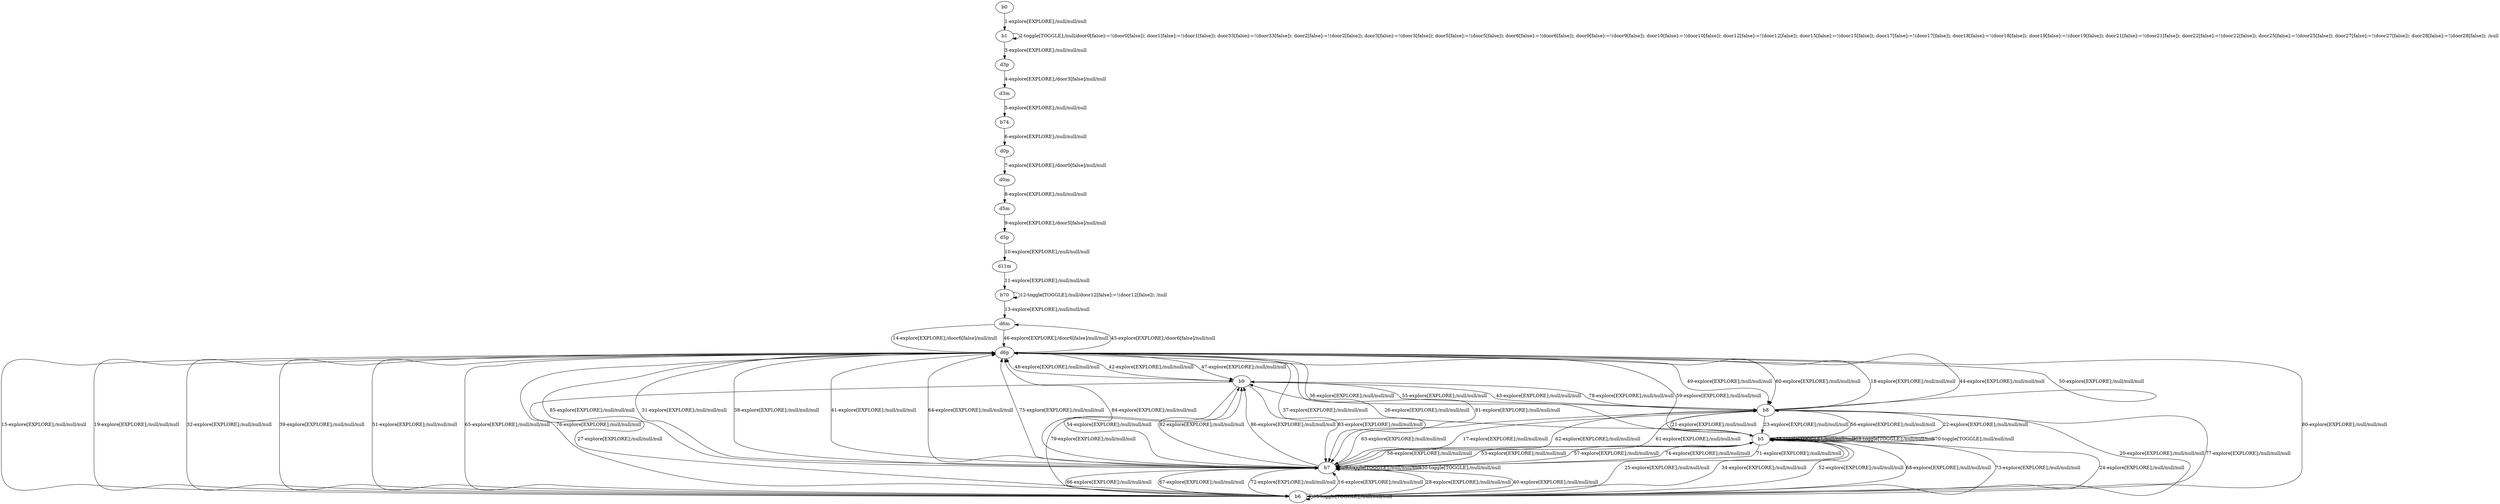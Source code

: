 # Total number of goals covered by this test: 9
# b5 --> b7
# b6 --> b6
# b7 --> b5
# b9 --> b6
# b5 --> b6
# b5 --> b8
# b8 --> b9
# b9 --> b7
# b7 --> b7

digraph g {
"b0" -> "b1" [label = "1-explore[EXPLORE];/null/null/null"];
"b1" -> "b1" [label = "2-toggle[TOGGLE];/null/door0[false]:=!(door0[false]); door1[false]:=!(door1[false]); door33[false]:=!(door33[false]); door2[false]:=!(door2[false]); door3[false]:=!(door3[false]); door5[false]:=!(door5[false]); door6[false]:=!(door6[false]); door9[false]:=!(door9[false]); door10[false]:=!(door10[false]); door12[false]:=!(door12[false]); door15[false]:=!(door15[false]); door17[false]:=!(door17[false]); door18[false]:=!(door18[false]); door19[false]:=!(door19[false]); door21[false]:=!(door21[false]); door22[false]:=!(door22[false]); door25[false]:=!(door25[false]); door27[false]:=!(door27[false]); door28[false]:=!(door28[false]); /null"];
"b1" -> "d3p" [label = "3-explore[EXPLORE];/null/null/null"];
"d3p" -> "d3m" [label = "4-explore[EXPLORE];/door3[false]/null/null"];
"d3m" -> "b74" [label = "5-explore[EXPLORE];/null/null/null"];
"b74" -> "d0p" [label = "6-explore[EXPLORE];/null/null/null"];
"d0p" -> "d0m" [label = "7-explore[EXPLORE];/door0[false]/null/null"];
"d0m" -> "d5m" [label = "8-explore[EXPLORE];/null/null/null"];
"d5m" -> "d5p" [label = "9-explore[EXPLORE];/door5[false]/null/null"];
"d5p" -> "d11m" [label = "10-explore[EXPLORE];/null/null/null"];
"d11m" -> "b70" [label = "11-explore[EXPLORE];/null/null/null"];
"b70" -> "b70" [label = "12-toggle[TOGGLE];/null/door12[false]:=!(door12[false]); /null"];
"b70" -> "d6m" [label = "13-explore[EXPLORE];/null/null/null"];
"d6m" -> "d6p" [label = "14-explore[EXPLORE];/door6[false]/null/null"];
"d6p" -> "b6" [label = "15-explore[EXPLORE];/null/null/null"];
"b6" -> "b7" [label = "16-explore[EXPLORE];/null/null/null"];
"b7" -> "b8" [label = "17-explore[EXPLORE];/null/null/null"];
"b8" -> "d6p" [label = "18-explore[EXPLORE];/null/null/null"];
"d6p" -> "b6" [label = "19-explore[EXPLORE];/null/null/null"];
"b6" -> "b8" [label = "20-explore[EXPLORE];/null/null/null"];
"b8" -> "b5" [label = "21-explore[EXPLORE];/null/null/null"];
"b5" -> "b8" [label = "22-explore[EXPLORE];/null/null/null"];
"b8" -> "b5" [label = "23-explore[EXPLORE];/null/null/null"];
"b5" -> "b6" [label = "24-explore[EXPLORE];/null/null/null"];
"b6" -> "b5" [label = "25-explore[EXPLORE];/null/null/null"];
"b5" -> "b9" [label = "26-explore[EXPLORE];/null/null/null"];
"b9" -> "b6" [label = "27-explore[EXPLORE];/null/null/null"];
"b6" -> "b7" [label = "28-explore[EXPLORE];/null/null/null"];
"b7" -> "b7" [label = "29-toggle[TOGGLE];/null/null/null"];
"b7" -> "b7" [label = "30-toggle[TOGGLE];/null/null/null"];
"b7" -> "d6p" [label = "31-explore[EXPLORE];/null/null/null"];
"d6p" -> "b6" [label = "32-explore[EXPLORE];/null/null/null"];
"b6" -> "b6" [label = "33-toggle[TOGGLE];/null/null/null"];
"b6" -> "b5" [label = "34-explore[EXPLORE];/null/null/null"];
"b5" -> "b5" [label = "35-toggle[TOGGLE];/null/null/null"];
"b5" -> "d6p" [label = "36-explore[EXPLORE];/null/null/null"];
"d6p" -> "b7" [label = "37-explore[EXPLORE];/null/null/null"];
"b7" -> "d6p" [label = "38-explore[EXPLORE];/null/null/null"];
"d6p" -> "b6" [label = "39-explore[EXPLORE];/null/null/null"];
"b6" -> "b7" [label = "40-explore[EXPLORE];/null/null/null"];
"b7" -> "d6p" [label = "41-explore[EXPLORE];/null/null/null"];
"d6p" -> "b9" [label = "42-explore[EXPLORE];/null/null/null"];
"b9" -> "b8" [label = "43-explore[EXPLORE];/null/null/null"];
"b8" -> "d6p" [label = "44-explore[EXPLORE];/null/null/null"];
"d6p" -> "d6m" [label = "45-explore[EXPLORE];/door6[false]/null/null"];
"d6m" -> "d6p" [label = "46-explore[EXPLORE];/door6[false]/null/null"];
"d6p" -> "b9" [label = "47-explore[EXPLORE];/null/null/null"];
"b9" -> "d6p" [label = "48-explore[EXPLORE];/null/null/null"];
"d6p" -> "b8" [label = "49-explore[EXPLORE];/null/null/null"];
"b8" -> "d6p" [label = "50-explore[EXPLORE];/null/null/null"];
"d6p" -> "b6" [label = "51-explore[EXPLORE];/null/null/null"];
"b6" -> "b5" [label = "52-explore[EXPLORE];/null/null/null"];
"b5" -> "b7" [label = "53-explore[EXPLORE];/null/null/null"];
"b7" -> "b9" [label = "54-explore[EXPLORE];/null/null/null"];
"b9" -> "b8" [label = "55-explore[EXPLORE];/null/null/null"];
"b8" -> "b5" [label = "56-explore[EXPLORE];/null/null/null"];
"b5" -> "b7" [label = "57-explore[EXPLORE];/null/null/null"];
"b7" -> "b5" [label = "58-explore[EXPLORE];/null/null/null"];
"b5" -> "d6p" [label = "59-explore[EXPLORE];/null/null/null"];
"d6p" -> "b8" [label = "60-explore[EXPLORE];/null/null/null"];
"b8" -> "b7" [label = "61-explore[EXPLORE];/null/null/null"];
"b7" -> "b8" [label = "62-explore[EXPLORE];/null/null/null"];
"b8" -> "b7" [label = "63-explore[EXPLORE];/null/null/null"];
"b7" -> "d6p" [label = "64-explore[EXPLORE];/null/null/null"];
"d6p" -> "b6" [label = "65-explore[EXPLORE];/null/null/null"];
"b6" -> "b7" [label = "66-explore[EXPLORE];/null/null/null"];
"b7" -> "b6" [label = "67-explore[EXPLORE];/null/null/null"];
"b6" -> "b5" [label = "68-explore[EXPLORE];/null/null/null"];
"b5" -> "b5" [label = "69-toggle[TOGGLE];/null/null/null"];
"b5" -> "b5" [label = "70-toggle[TOGGLE];/null/null/null"];
"b5" -> "b7" [label = "71-explore[EXPLORE];/null/null/null"];
"b7" -> "b6" [label = "72-explore[EXPLORE];/null/null/null"];
"b6" -> "b5" [label = "73-explore[EXPLORE];/null/null/null"];
"b5" -> "b7" [label = "74-explore[EXPLORE];/null/null/null"];
"b7" -> "d6p" [label = "75-explore[EXPLORE];/null/null/null"];
"d6p" -> "b6" [label = "76-explore[EXPLORE];/null/null/null"];
"b6" -> "b8" [label = "77-explore[EXPLORE];/null/null/null"];
"b8" -> "b9" [label = "78-explore[EXPLORE];/null/null/null"];
"b9" -> "b6" [label = "79-explore[EXPLORE];/null/null/null"];
"b6" -> "d6p" [label = "80-explore[EXPLORE];/null/null/null"];
"d6p" -> "b7" [label = "81-explore[EXPLORE];/null/null/null"];
"b7" -> "b9" [label = "82-explore[EXPLORE];/null/null/null"];
"b9" -> "b7" [label = "83-explore[EXPLORE];/null/null/null"];
"b7" -> "d6p" [label = "84-explore[EXPLORE];/null/null/null"];
"d6p" -> "b7" [label = "85-explore[EXPLORE];/null/null/null"];
"b7" -> "b9" [label = "86-explore[EXPLORE];/null/null/null"];
}